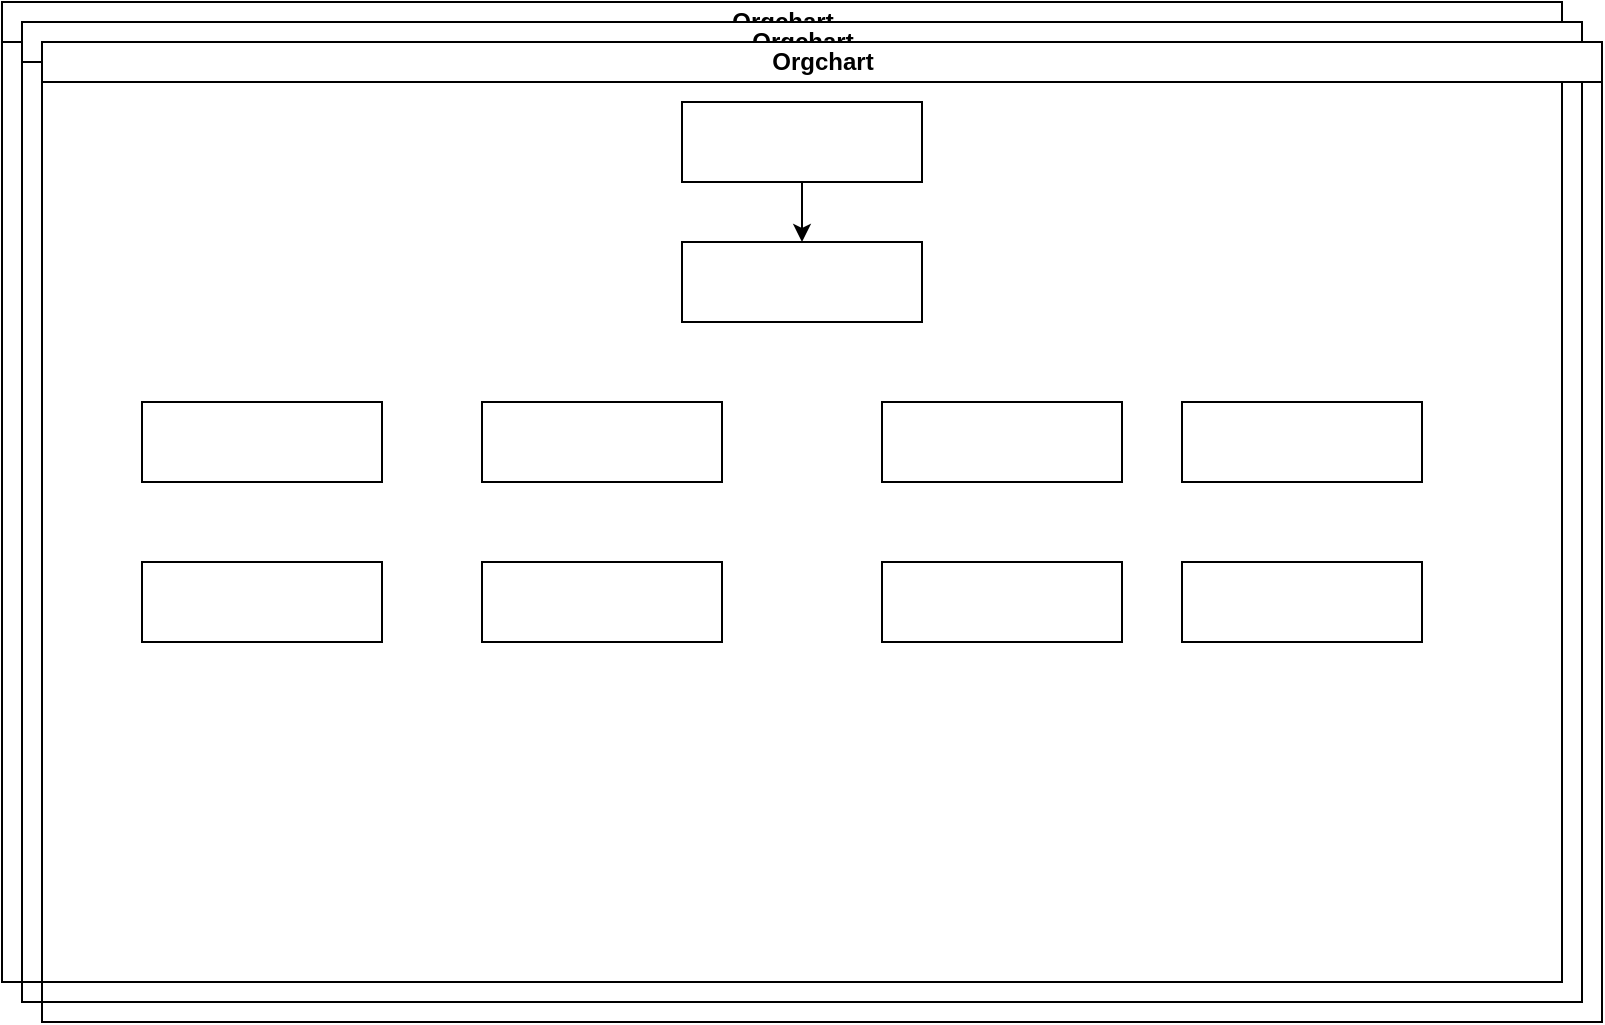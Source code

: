 <mxfile version="24.0.7" type="github">
  <diagram id="prtHgNgQTEPvFCAcTncT" name="Page-1">
    <mxGraphModel dx="794" dy="422" grid="1" gridSize="10" guides="1" tooltips="1" connect="1" arrows="1" fold="1" page="1" pageScale="1" pageWidth="827" pageHeight="1169" math="0" shadow="0">
      <root>
        <mxCell id="0" />
        <mxCell id="1" parent="0" />
        <mxCell id="dNxyNK7c78bLwvsdeMH5-11" value="Orgchart" style="swimlane;html=1;startSize=20;horizontal=1;containerType=tree;glass=0;" parent="1" vertex="1">
          <mxGeometry x="40" y="80" width="780" height="490" as="geometry" />
        </mxCell>
        <mxCell id="AcaWDjkYfXCfkDgr_5su-6" value="" style="rounded=0;whiteSpace=wrap;html=1;" vertex="1" parent="dNxyNK7c78bLwvsdeMH5-11">
          <mxGeometry x="340" y="120" width="120" height="40" as="geometry" />
        </mxCell>
        <mxCell id="AcaWDjkYfXCfkDgr_5su-20" style="edgeStyle=orthogonalEdgeStyle;rounded=0;orthogonalLoop=1;jettySize=auto;html=1;exitX=0.5;exitY=1;exitDx=0;exitDy=0;entryX=0.5;entryY=0;entryDx=0;entryDy=0;" edge="1" parent="1" source="AcaWDjkYfXCfkDgr_5su-5" target="AcaWDjkYfXCfkDgr_5su-6">
          <mxGeometry relative="1" as="geometry" />
        </mxCell>
        <mxCell id="AcaWDjkYfXCfkDgr_5su-5" value="" style="rounded=0;whiteSpace=wrap;html=1;" vertex="1" parent="1">
          <mxGeometry x="380" y="130" width="120" height="40" as="geometry" />
        </mxCell>
        <mxCell id="AcaWDjkYfXCfkDgr_5su-7" value="Orgchart" style="swimlane;html=1;startSize=20;horizontal=1;containerType=tree;glass=0;" vertex="1" parent="1">
          <mxGeometry x="50" y="90" width="780" height="490" as="geometry" />
        </mxCell>
        <mxCell id="AcaWDjkYfXCfkDgr_5su-11" value="Orgchart" style="swimlane;html=1;startSize=20;horizontal=1;containerType=tree;glass=0;" vertex="1" parent="1">
          <mxGeometry x="60" y="100" width="780" height="490" as="geometry" />
        </mxCell>
        <mxCell id="AcaWDjkYfXCfkDgr_5su-12" value="" style="rounded=0;whiteSpace=wrap;html=1;" vertex="1" parent="AcaWDjkYfXCfkDgr_5su-11">
          <mxGeometry x="570" y="180" width="120" height="40" as="geometry" />
        </mxCell>
        <mxCell id="AcaWDjkYfXCfkDgr_5su-13" value="" style="rounded=0;whiteSpace=wrap;html=1;" vertex="1" parent="AcaWDjkYfXCfkDgr_5su-11">
          <mxGeometry x="420" y="180" width="120" height="40" as="geometry" />
        </mxCell>
        <mxCell id="AcaWDjkYfXCfkDgr_5su-14" value="" style="rounded=0;whiteSpace=wrap;html=1;" vertex="1" parent="AcaWDjkYfXCfkDgr_5su-11">
          <mxGeometry x="220" y="180" width="120" height="40" as="geometry" />
        </mxCell>
        <mxCell id="AcaWDjkYfXCfkDgr_5su-8" value="" style="rounded=0;whiteSpace=wrap;html=1;" vertex="1" parent="AcaWDjkYfXCfkDgr_5su-11">
          <mxGeometry x="50" y="180" width="120" height="40" as="geometry" />
        </mxCell>
        <mxCell id="AcaWDjkYfXCfkDgr_5su-10" value="" style="rounded=0;whiteSpace=wrap;html=1;" vertex="1" parent="AcaWDjkYfXCfkDgr_5su-11">
          <mxGeometry x="50" y="260" width="120" height="40" as="geometry" />
        </mxCell>
        <mxCell id="AcaWDjkYfXCfkDgr_5su-9" value="" style="rounded=0;whiteSpace=wrap;html=1;" vertex="1" parent="AcaWDjkYfXCfkDgr_5su-11">
          <mxGeometry x="220" y="260" width="120" height="40" as="geometry" />
        </mxCell>
        <mxCell id="AcaWDjkYfXCfkDgr_5su-15" value="" style="rounded=0;whiteSpace=wrap;html=1;" vertex="1" parent="AcaWDjkYfXCfkDgr_5su-11">
          <mxGeometry x="420" y="260" width="120" height="40" as="geometry" />
        </mxCell>
        <mxCell id="AcaWDjkYfXCfkDgr_5su-18" value="" style="rounded=0;whiteSpace=wrap;html=1;" vertex="1" parent="AcaWDjkYfXCfkDgr_5su-11">
          <mxGeometry x="570" y="260" width="120" height="40" as="geometry" />
        </mxCell>
      </root>
    </mxGraphModel>
  </diagram>
</mxfile>
